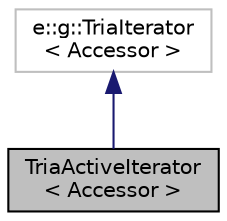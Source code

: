 digraph "TriaActiveIterator&lt; Accessor &gt;"
{
 // LATEX_PDF_SIZE
  edge [fontname="Helvetica",fontsize="10",labelfontname="Helvetica",labelfontsize="10"];
  node [fontname="Helvetica",fontsize="10",shape=record];
  Node1 [label="TriaActiveIterator\l\< Accessor \>",height=0.2,width=0.4,color="black", fillcolor="grey75", style="filled", fontcolor="black",tooltip=" "];
  Node2 -> Node1 [dir="back",color="midnightblue",fontsize="10",style="solid",fontname="Helvetica"];
  Node2 [label="e::g::TriaIterator\l\< Accessor \>",height=0.2,width=0.4,color="grey75", fillcolor="white", style="filled",tooltip=" "];
}
